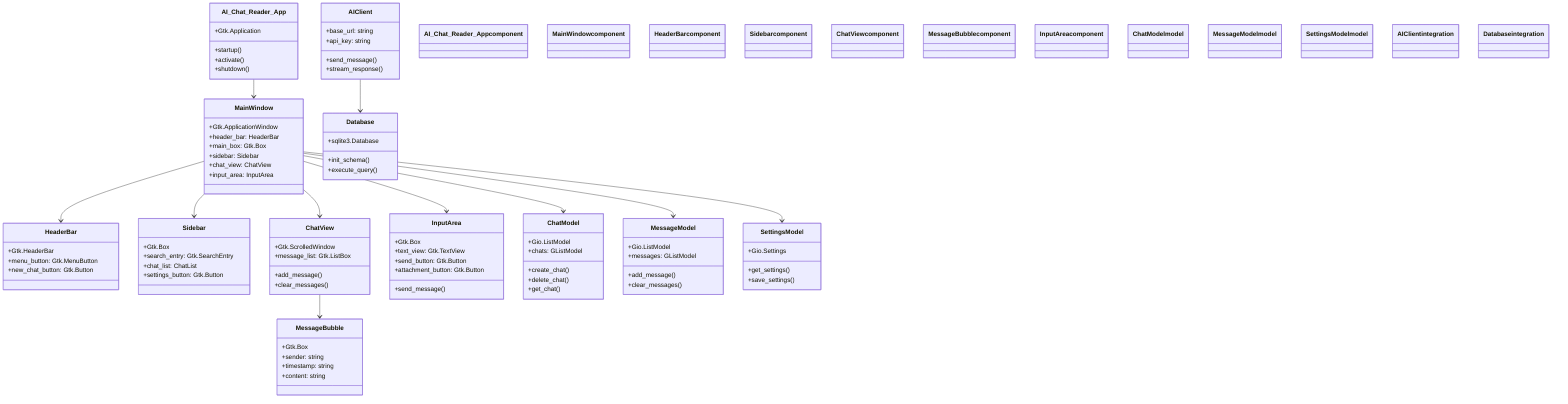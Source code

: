 classDiagram
    %% Main Application Structure
    class AI_Chat_Reader_App {
        +Gtk.Application
        +startup()
        +activate()
        +shutdown()
    }
    
    class MainWindow {
        +Gtk.ApplicationWindow
        +header_bar: HeaderBar
        +main_box: Gtk.Box
        +sidebar: Sidebar
        +chat_view: ChatView
        +input_area: InputArea
    }
    
    class HeaderBar {
        +Gtk.HeaderBar
        +menu_button: Gtk.MenuButton
        +new_chat_button: Gtk.Button
    }
    
    class Sidebar {
        +Gtk.Box
        +search_entry: Gtk.SearchEntry
        +chat_list: ChatList
        +settings_button: Gtk.Button
    }
    
    class ChatView {
        +Gtk.ScrolledWindow
        +message_list: Gtk.ListBox
        +add_message()
        +clear_messages()
    }
    
    class MessageBubble {
        +Gtk.Box
        +sender: string
        +timestamp: string
        +content: string
    }
    
    class InputArea {
        +Gtk.Box
        +text_view: Gtk.TextView
        +send_button: Gtk.Button
        +attachment_button: Gtk.Button
        +send_message()
    }
    
    %% Data Models
    class ChatModel {
        +Gio.ListModel
        +chats: GListModel
        +create_chat()
        +delete_chat()
        +get_chat()
    }
    
    class MessageModel {
        +Gio.ListModel
        +messages: GListModel
        +add_message()
        +clear_messages()
    }
    
    class SettingsModel {
        +Gio.Settings
        +get_settings()
        +save_settings()
    }
    
    %% Integration
    class AIClient {
        +base_url: string
        +api_key: string
        +send_message()
        +stream_response()
    }
    
    class Database {
        +sqlite3.Database
        +init_schema()
        +execute_query()
    }
    
    %% Relationships
    AI_Chat_Reader_App --> MainWindow
    MainWindow --> HeaderBar
    MainWindow --> Sidebar
    MainWindow --> ChatView
    MainWindow --> InputArea
    
    ChatView --> MessageBubble
    
    MainWindow --> ChatModel
    MainWindow --> MessageModel
    MainWindow --> SettingsModel
    
    AIClient --> Database
    
    %% Styles
    classDef component fill:#e1f5fe,stroke:#0288d1,color:#01579b
    classDef model fill:#e8f5e9,stroke:#388e3c,color:#1b5e20
    classDef integration fill:#fff3e0,stroke:#f57c00,color:#e65100
    
    class AI_Chat_Reader_App component
    class MainWindow component
    class HeaderBar component
    class Sidebar component
    class ChatView component
    class MessageBubble component
    class InputArea component
    
    class ChatModel model
    class MessageModel model
    class SettingsModel model
    
    class AIClient integration
    class Database integration